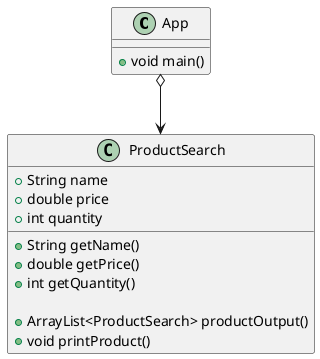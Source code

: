 @startuml

'Inputs happen here, App calls ProductSearch to print'
class App
{
    +void main()
}

'Checks the json file for the products and prints'
class ProductSearch
{
    'Attributes'
    +String name
    +double price
    +int quantity

    'Functions'
    +String getName()
    +double getPrice()
    +int getQuantity()

    'Functions'
    +ArrayList<ProductSearch> productOutput()
    +void printProduct()
}

App o--> ProductSearch

@enduml
